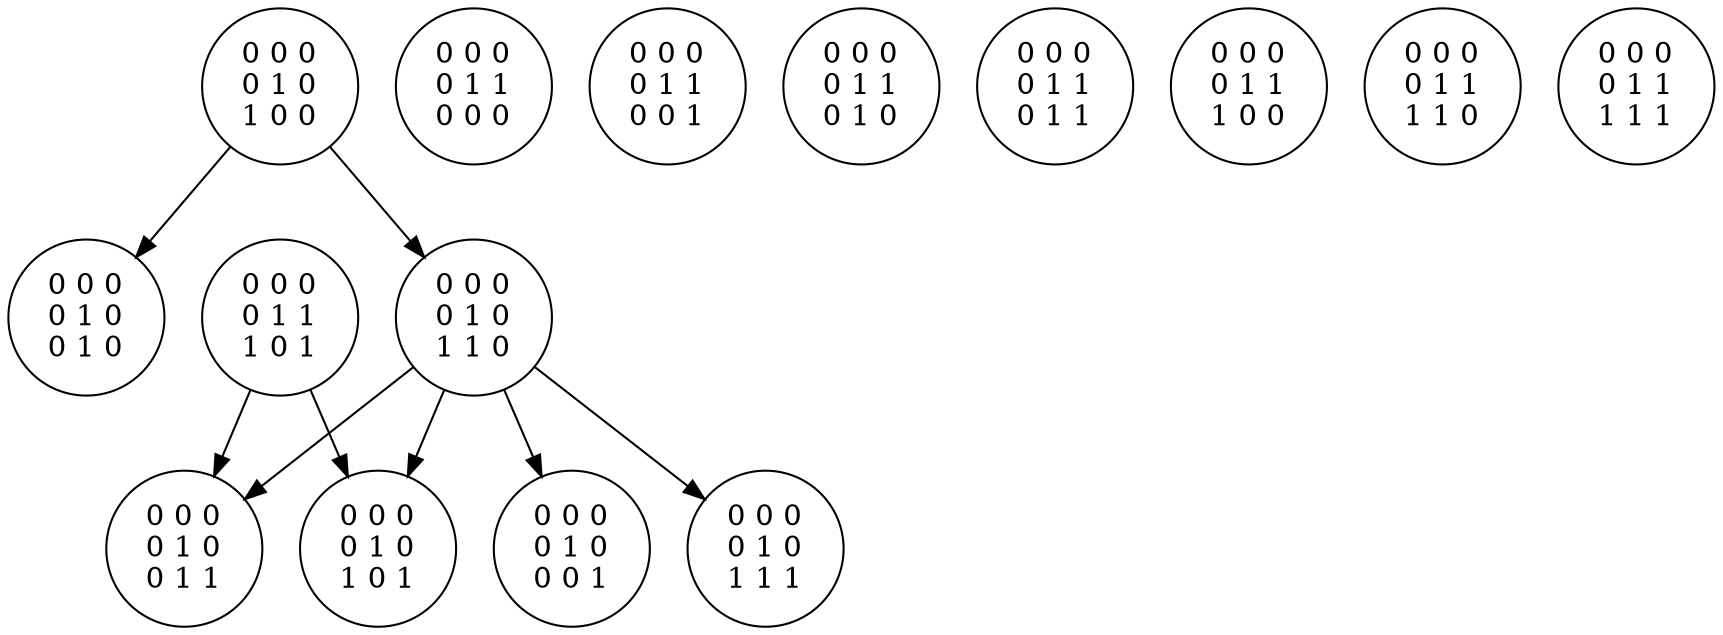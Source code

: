 digraph g {
17 [label="0 0 0\n0 1 0\n0 0 1"]
18 [label="0 0 0\n0 1 0\n0 1 0"]
19 [label="0 0 0\n0 1 0\n0 1 1"]
20 [label="0 0 0\n0 1 0\n1 0 0"]
20 -> 18;
22 [label="0 0 0\n0 1 0\n1 1 0"]
20 -> 22;
21 [label="0 0 0\n0 1 0\n1 0 1"]
22 -> 17;
22 -> 19;
22 -> 21;
23 [label="0 0 0\n0 1 0\n1 1 1"]
22 -> 23;
24 [label="0 0 0\n0 1 1\n0 0 0"]
25 [label="0 0 0\n0 1 1\n0 0 1"]
26 [label="0 0 0\n0 1 1\n0 1 0"]
27 [label="0 0 0\n0 1 1\n0 1 1"]
28 [label="0 0 0\n0 1 1\n1 0 0"]
30 [label="0 0 0\n0 1 1\n1 1 0"]
31 [label="0 0 0\n0 1 1\n1 1 1"]
29 [label="0 0 0\n0 1 1\n1 0 1"]
29 -> 19;
29 -> 21;
}
